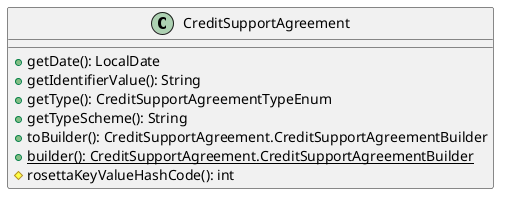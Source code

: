 @startuml

    class CreditSupportAgreement [[CreditSupportAgreement.html]] {
        +getDate(): LocalDate
        +getIdentifierValue(): String
        +getType(): CreditSupportAgreementTypeEnum
        +getTypeScheme(): String
        +toBuilder(): CreditSupportAgreement.CreditSupportAgreementBuilder
        {static} +builder(): CreditSupportAgreement.CreditSupportAgreementBuilder
        #rosettaKeyValueHashCode(): int
    }

@enduml
